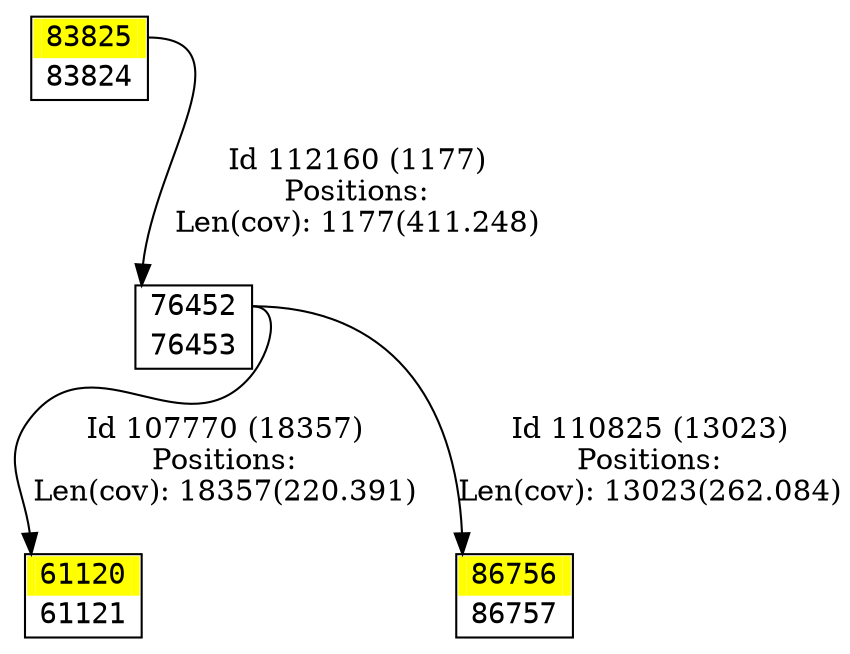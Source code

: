 digraph graph_picture {
node[fontname=<Courier> ,penwidth=<1.8> ,shape=<plaintext> ]
vertex_61120_61121[label=<<TABLE BORDER="1" CELLSPACING="0" >
<TR><TD BORDER="0" PORT = "port_61120_in" color="yellow" bgcolor="yellow" ></TD><TD BORDER="0" color="yellow" bgcolor="yellow" >61120</TD><TD BORDER="0" PORT = "port_61120_out" color="yellow" bgcolor="yellow" ></TD></TR>
<TR><TD BORDER="0" PORT = "port_61121_out" color="white" bgcolor="white" ></TD><TD BORDER="0" color="white" bgcolor="white" >61121</TD><TD BORDER="0" PORT = "port_61121_in" color="white" bgcolor="white" ></TD></TR>
</TABLE>> ,color=<black> ,URL=</vertex/61120.svg> ]
vertex_76452_76453[label=<<TABLE BORDER="1" CELLSPACING="0" >
<TR><TD BORDER="0" PORT = "port_76452_in" color="white" bgcolor="white" ></TD><TD BORDER="0" color="white" bgcolor="white" >76452</TD><TD BORDER="0" PORT = "port_76452_out" color="white" bgcolor="white" ></TD></TR>
<TR><TD BORDER="0" PORT = "port_76453_out" color="white" bgcolor="white" ></TD><TD BORDER="0" color="white" bgcolor="white" >76453</TD><TD BORDER="0" PORT = "port_76453_in" color="white" bgcolor="white" ></TD></TR>
</TABLE>> ,color=<black> ,URL=</vertex/76452.svg> ]
vertex_83824_83825[label=<<TABLE BORDER="1" CELLSPACING="0" >
<TR><TD BORDER="0" PORT = "port_83825_in" color="yellow" bgcolor="yellow" ></TD><TD BORDER="0" color="yellow" bgcolor="yellow" >83825</TD><TD BORDER="0" PORT = "port_83825_out" color="yellow" bgcolor="yellow" ></TD></TR>
<TR><TD BORDER="0" PORT = "port_83824_out" color="white" bgcolor="white" ></TD><TD BORDER="0" color="white" bgcolor="white" >83824</TD><TD BORDER="0" PORT = "port_83824_in" color="white" bgcolor="white" ></TD></TR>
</TABLE>> ,color=<black> ,URL=</vertex/83825.svg> ]
vertex_86756_86757[label=<<TABLE BORDER="1" CELLSPACING="0" >
<TR><TD BORDER="0" PORT = "port_86756_in" color="yellow" bgcolor="yellow" ></TD><TD BORDER="0" color="yellow" bgcolor="yellow" >86756</TD><TD BORDER="0" PORT = "port_86756_out" color="yellow" bgcolor="yellow" ></TD></TR>
<TR><TD BORDER="0" PORT = "port_86757_out" color="white" bgcolor="white" ></TD><TD BORDER="0" color="white" bgcolor="white" >86757</TD><TD BORDER="0" PORT = "port_86757_in" color="white" bgcolor="white" ></TD></TR>
</TABLE>> ,color=<black> ,URL=</vertex/86756.svg> ]
vertex_76452_76453:port_76452_out->vertex_61120_61121:port_61120_in[label="Id 107770 (18357)\nPositions:\nLen(cov): 18357(220.391)" ,color=<black> ]
vertex_76452_76453:port_76452_out->vertex_86756_86757:port_86756_in[label="Id 110825 (13023)\nPositions:\nLen(cov): 13023(262.084)" ,color=<black> ]
vertex_83824_83825:port_83825_out->vertex_76452_76453:port_76452_in[label="Id 112160 (1177)\nPositions:\nLen(cov): 1177(411.248)" ,color=<black> ]
}
